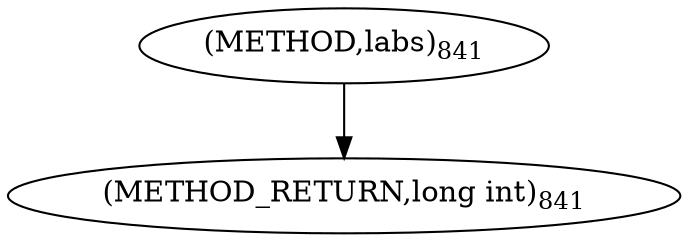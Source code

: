 digraph "labs" {  
"33355" [label = <(METHOD,labs)<SUB>841</SUB>> ]
"33357" [label = <(METHOD_RETURN,long int)<SUB>841</SUB>> ]
  "33355" -> "33357" 
}
